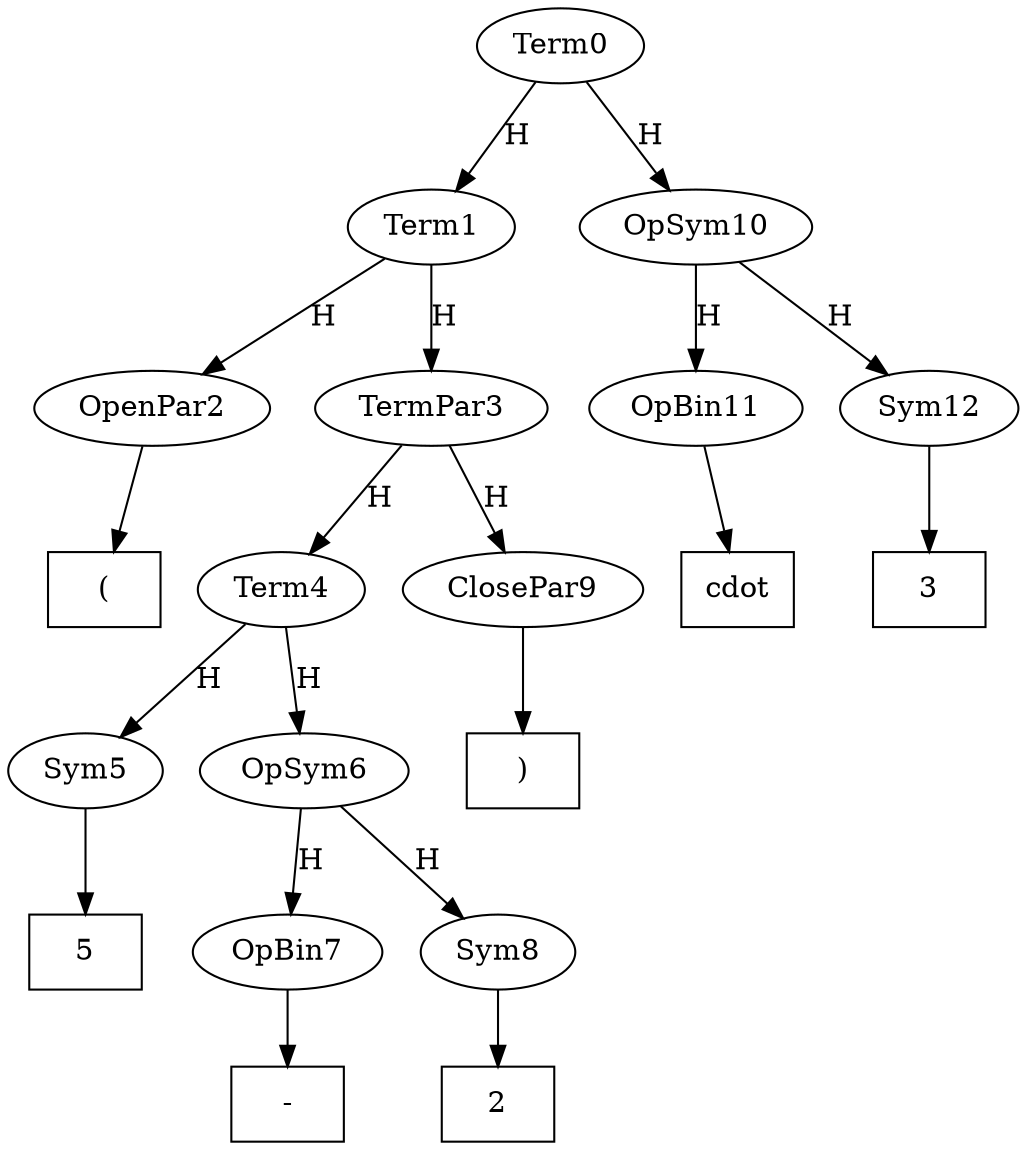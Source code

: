 digraph mathExp{
Term0 -> Term1 [label=H]
Term1 -> OpenPar2 [label=H]
TL2 [shape=box,label="("]
OpenPar2 -> TL2
Term1 -> TermPar3 [label=H]
TermPar3 -> Term4 [label=H]
Term4 -> Sym5 [label=H]
T55 [shape=box,label="5"]
Sym5 -> T55
Term4 -> OpSym6 [label=H]
OpSym6 -> OpBin7 [label=H]
Tm7 [shape=box,label="-"]
OpBin7 -> Tm7
OpSym6 -> Sym8 [label=H]
T28 [shape=box,label="2"]
Sym8 -> T28
TermPar3 -> ClosePar9 [label=H]
TR9 [shape=box,label=")"]
ClosePar9 -> TR9
Term0 -> OpSym10 [label=H]
OpSym10 -> OpBin11 [label=H]
Tscdot11 [shape=box,label="\cdot"]
OpBin11 -> Tscdot11
OpSym10 -> Sym12 [label=H]
T312 [shape=box,label="3"]
Sym12 -> T312
}
